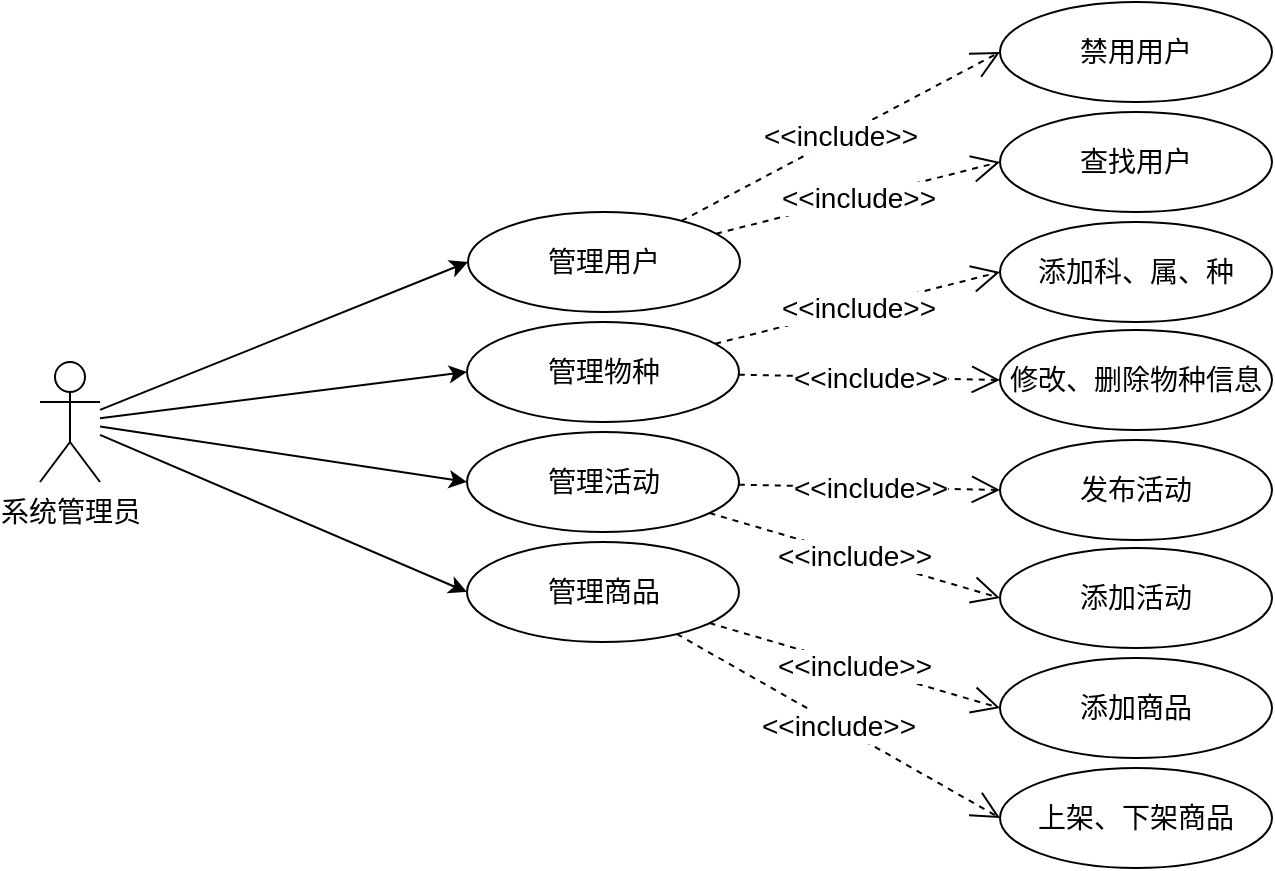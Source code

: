 <mxfile version="24.4.13" type="github">
  <diagram name="第 1 页" id="89fhS6YGs88sALQLy5U-">
    <mxGraphModel dx="1042" dy="577" grid="1" gridSize="10" guides="1" tooltips="1" connect="1" arrows="1" fold="1" page="1" pageScale="1" pageWidth="827" pageHeight="1169" math="0" shadow="0">
      <root>
        <mxCell id="0" />
        <mxCell id="1" parent="0" />
        <mxCell id="Yw1VdwutxBJmgak6ayX9-1" value="&lt;font style=&quot;font-size: 14px;&quot;&gt;系统管理员&lt;/font&gt;" style="shape=umlActor;verticalLabelPosition=bottom;verticalAlign=top;html=1;outlineConnect=0;" parent="1" vertex="1">
          <mxGeometry x="80" y="190" width="30" height="60" as="geometry" />
        </mxCell>
        <mxCell id="Yw1VdwutxBJmgak6ayX9-4" value="&lt;font style=&quot;font-size: 14px;&quot;&gt;管理用户&lt;/font&gt;" style="ellipse;whiteSpace=wrap;html=1;" parent="1" vertex="1">
          <mxGeometry x="294" y="115" width="136" height="50" as="geometry" />
        </mxCell>
        <mxCell id="Yw1VdwutxBJmgak6ayX9-5" value="&lt;font style=&quot;font-size: 14px;&quot;&gt;管理物种&lt;/font&gt;" style="ellipse;whiteSpace=wrap;html=1;" parent="1" vertex="1">
          <mxGeometry x="293.5" y="170" width="136" height="50" as="geometry" />
        </mxCell>
        <mxCell id="Yw1VdwutxBJmgak6ayX9-6" value="&lt;font style=&quot;font-size: 14px;&quot;&gt;管理活动&lt;/font&gt;" style="ellipse;whiteSpace=wrap;html=1;" parent="1" vertex="1">
          <mxGeometry x="293.5" y="225" width="136" height="50" as="geometry" />
        </mxCell>
        <mxCell id="Yw1VdwutxBJmgak6ayX9-7" value="&lt;font style=&quot;font-size: 14px;&quot;&gt;管理商品&lt;/font&gt;" style="ellipse;whiteSpace=wrap;html=1;" parent="1" vertex="1">
          <mxGeometry x="293.5" y="280" width="136" height="50" as="geometry" />
        </mxCell>
        <mxCell id="Yw1VdwutxBJmgak6ayX9-9" value="" style="endArrow=classic;html=1;rounded=0;entryX=0;entryY=0.5;entryDx=0;entryDy=0;" parent="1" source="Yw1VdwutxBJmgak6ayX9-1" target="Yw1VdwutxBJmgak6ayX9-4" edge="1">
          <mxGeometry width="50" height="50" relative="1" as="geometry">
            <mxPoint x="50" y="480" as="sourcePoint" />
            <mxPoint x="100" y="430" as="targetPoint" />
          </mxGeometry>
        </mxCell>
        <mxCell id="Yw1VdwutxBJmgak6ayX9-10" value="" style="endArrow=classic;html=1;rounded=0;entryX=0;entryY=0.5;entryDx=0;entryDy=0;" parent="1" source="Yw1VdwutxBJmgak6ayX9-1" target="Yw1VdwutxBJmgak6ayX9-5" edge="1">
          <mxGeometry width="50" height="50" relative="1" as="geometry">
            <mxPoint x="160" y="420" as="sourcePoint" />
            <mxPoint x="210" y="370" as="targetPoint" />
          </mxGeometry>
        </mxCell>
        <mxCell id="Yw1VdwutxBJmgak6ayX9-11" value="" style="endArrow=classic;html=1;rounded=0;entryX=0;entryY=0.5;entryDx=0;entryDy=0;" parent="1" source="Yw1VdwutxBJmgak6ayX9-1" target="Yw1VdwutxBJmgak6ayX9-6" edge="1">
          <mxGeometry width="50" height="50" relative="1" as="geometry">
            <mxPoint x="130" y="440" as="sourcePoint" />
            <mxPoint x="180" y="390" as="targetPoint" />
          </mxGeometry>
        </mxCell>
        <mxCell id="Yw1VdwutxBJmgak6ayX9-12" value="" style="endArrow=classic;html=1;rounded=0;entryX=0;entryY=0.5;entryDx=0;entryDy=0;" parent="1" source="Yw1VdwutxBJmgak6ayX9-1" target="Yw1VdwutxBJmgak6ayX9-7" edge="1">
          <mxGeometry width="50" height="50" relative="1" as="geometry">
            <mxPoint x="140" y="430" as="sourcePoint" />
            <mxPoint x="190" y="380" as="targetPoint" />
          </mxGeometry>
        </mxCell>
        <mxCell id="Yw1VdwutxBJmgak6ayX9-14" value="&lt;font style=&quot;font-size: 14px;&quot;&gt;禁用用户&lt;/font&gt;" style="ellipse;whiteSpace=wrap;html=1;" parent="1" vertex="1">
          <mxGeometry x="560" y="10" width="136" height="50" as="geometry" />
        </mxCell>
        <mxCell id="Yw1VdwutxBJmgak6ayX9-15" value="&lt;font style=&quot;font-size: 14px;&quot;&gt;查找用户&lt;/font&gt;" style="ellipse;whiteSpace=wrap;html=1;" parent="1" vertex="1">
          <mxGeometry x="560" y="65" width="136" height="50" as="geometry" />
        </mxCell>
        <mxCell id="Yw1VdwutxBJmgak6ayX9-16" value="&lt;font style=&quot;font-size: 14px;&quot;&gt;添加科、属、种&lt;/font&gt;" style="ellipse;whiteSpace=wrap;html=1;" parent="1" vertex="1">
          <mxGeometry x="560" y="120" width="136" height="50" as="geometry" />
        </mxCell>
        <mxCell id="Yw1VdwutxBJmgak6ayX9-17" value="&lt;font style=&quot;font-size: 14px;&quot;&gt;修改、删除物种信息&lt;/font&gt;" style="ellipse;whiteSpace=wrap;html=1;" parent="1" vertex="1">
          <mxGeometry x="560" y="174" width="136" height="50" as="geometry" />
        </mxCell>
        <mxCell id="Yw1VdwutxBJmgak6ayX9-18" value="&lt;font style=&quot;font-size: 14px;&quot;&gt;发布活动&lt;/font&gt;" style="ellipse;whiteSpace=wrap;html=1;" parent="1" vertex="1">
          <mxGeometry x="560" y="229" width="136" height="50" as="geometry" />
        </mxCell>
        <mxCell id="Yw1VdwutxBJmgak6ayX9-19" value="&lt;font style=&quot;font-size: 14px;&quot;&gt;添加活动&lt;/font&gt;" style="ellipse;whiteSpace=wrap;html=1;" parent="1" vertex="1">
          <mxGeometry x="560" y="283" width="136" height="50" as="geometry" />
        </mxCell>
        <mxCell id="Yw1VdwutxBJmgak6ayX9-20" value="&lt;font style=&quot;font-size: 14px;&quot;&gt;添加商品&lt;/font&gt;" style="ellipse;whiteSpace=wrap;html=1;" parent="1" vertex="1">
          <mxGeometry x="560" y="338" width="136" height="50" as="geometry" />
        </mxCell>
        <mxCell id="Yw1VdwutxBJmgak6ayX9-21" value="&lt;font style=&quot;font-size: 14px;&quot;&gt;上架、下架商品&lt;/font&gt;" style="ellipse;whiteSpace=wrap;html=1;" parent="1" vertex="1">
          <mxGeometry x="560" y="393" width="136" height="50" as="geometry" />
        </mxCell>
        <mxCell id="Yw1VdwutxBJmgak6ayX9-22" value="&lt;font style=&quot;font-size: 14px;&quot;&gt;&amp;lt;&amp;lt;include&amp;gt;&amp;gt;&lt;/font&gt;" style="endArrow=open;endSize=12;dashed=1;html=1;rounded=0;entryX=0;entryY=0.5;entryDx=0;entryDy=0;" parent="1" source="Yw1VdwutxBJmgak6ayX9-4" target="Yw1VdwutxBJmgak6ayX9-14" edge="1">
          <mxGeometry width="160" relative="1" as="geometry">
            <mxPoint x="160" y="480" as="sourcePoint" />
            <mxPoint x="320" y="480" as="targetPoint" />
          </mxGeometry>
        </mxCell>
        <mxCell id="Yw1VdwutxBJmgak6ayX9-23" value="&lt;font style=&quot;font-size: 14px;&quot;&gt;&amp;lt;&amp;lt;include&amp;gt;&amp;gt;&lt;/font&gt;" style="endArrow=open;endSize=12;dashed=1;html=1;rounded=0;entryX=0;entryY=0.5;entryDx=0;entryDy=0;" parent="1" source="Yw1VdwutxBJmgak6ayX9-4" target="Yw1VdwutxBJmgak6ayX9-15" edge="1">
          <mxGeometry width="160" relative="1" as="geometry">
            <mxPoint x="424" y="80" as="sourcePoint" />
            <mxPoint x="570" y="35" as="targetPoint" />
          </mxGeometry>
        </mxCell>
        <mxCell id="Yw1VdwutxBJmgak6ayX9-24" value="&lt;font style=&quot;font-size: 14px;&quot;&gt;&amp;lt;&amp;lt;include&amp;gt;&amp;gt;&lt;/font&gt;" style="endArrow=open;endSize=12;dashed=1;html=1;rounded=0;entryX=0;entryY=0.5;entryDx=0;entryDy=0;" parent="1" source="Yw1VdwutxBJmgak6ayX9-5" target="Yw1VdwutxBJmgak6ayX9-16" edge="1">
          <mxGeometry width="160" relative="1" as="geometry">
            <mxPoint x="434" y="90" as="sourcePoint" />
            <mxPoint x="580" y="45" as="targetPoint" />
          </mxGeometry>
        </mxCell>
        <mxCell id="Yw1VdwutxBJmgak6ayX9-25" value="&lt;font style=&quot;font-size: 14px;&quot;&gt;&amp;lt;&amp;lt;include&amp;gt;&amp;gt;&lt;/font&gt;" style="endArrow=open;endSize=12;dashed=1;html=1;rounded=0;entryX=0;entryY=0.5;entryDx=0;entryDy=0;" parent="1" source="Yw1VdwutxBJmgak6ayX9-5" target="Yw1VdwutxBJmgak6ayX9-17" edge="1">
          <mxGeometry width="160" relative="1" as="geometry">
            <mxPoint x="444" y="100" as="sourcePoint" />
            <mxPoint x="590" y="55" as="targetPoint" />
          </mxGeometry>
        </mxCell>
        <mxCell id="Yw1VdwutxBJmgak6ayX9-26" value="&lt;font style=&quot;font-size: 14px;&quot;&gt;&amp;lt;&amp;lt;include&amp;gt;&amp;gt;&lt;/font&gt;" style="endArrow=open;endSize=12;dashed=1;html=1;rounded=0;entryX=0;entryY=0.5;entryDx=0;entryDy=0;" parent="1" source="Yw1VdwutxBJmgak6ayX9-6" target="Yw1VdwutxBJmgak6ayX9-18" edge="1">
          <mxGeometry width="160" relative="1" as="geometry">
            <mxPoint x="454" y="110" as="sourcePoint" />
            <mxPoint x="600" y="65" as="targetPoint" />
          </mxGeometry>
        </mxCell>
        <mxCell id="Yw1VdwutxBJmgak6ayX9-27" value="&lt;font style=&quot;font-size: 14px;&quot;&gt;&amp;lt;&amp;lt;include&amp;gt;&amp;gt;&lt;/font&gt;" style="endArrow=open;endSize=12;dashed=1;html=1;rounded=0;entryX=0;entryY=0.5;entryDx=0;entryDy=0;" parent="1" source="Yw1VdwutxBJmgak6ayX9-6" target="Yw1VdwutxBJmgak6ayX9-19" edge="1">
          <mxGeometry width="160" relative="1" as="geometry">
            <mxPoint x="464" y="120" as="sourcePoint" />
            <mxPoint x="610" y="75" as="targetPoint" />
          </mxGeometry>
        </mxCell>
        <mxCell id="Yw1VdwutxBJmgak6ayX9-28" value="&lt;font style=&quot;font-size: 14px;&quot;&gt;&amp;lt;&amp;lt;include&amp;gt;&amp;gt;&lt;/font&gt;" style="endArrow=open;endSize=12;dashed=1;html=1;rounded=0;entryX=0;entryY=0.5;entryDx=0;entryDy=0;" parent="1" source="Yw1VdwutxBJmgak6ayX9-7" target="Yw1VdwutxBJmgak6ayX9-20" edge="1">
          <mxGeometry width="160" relative="1" as="geometry">
            <mxPoint x="474" y="130" as="sourcePoint" />
            <mxPoint x="620" y="85" as="targetPoint" />
          </mxGeometry>
        </mxCell>
        <mxCell id="Yw1VdwutxBJmgak6ayX9-29" value="&lt;font style=&quot;font-size: 14px;&quot;&gt;&amp;lt;&amp;lt;include&amp;gt;&amp;gt;&lt;/font&gt;" style="endArrow=open;endSize=12;dashed=1;html=1;rounded=0;entryX=0;entryY=0.5;entryDx=0;entryDy=0;" parent="1" source="Yw1VdwutxBJmgak6ayX9-7" target="Yw1VdwutxBJmgak6ayX9-21" edge="1">
          <mxGeometry width="160" relative="1" as="geometry">
            <mxPoint x="484" y="140" as="sourcePoint" />
            <mxPoint x="630" y="95" as="targetPoint" />
          </mxGeometry>
        </mxCell>
      </root>
    </mxGraphModel>
  </diagram>
</mxfile>
